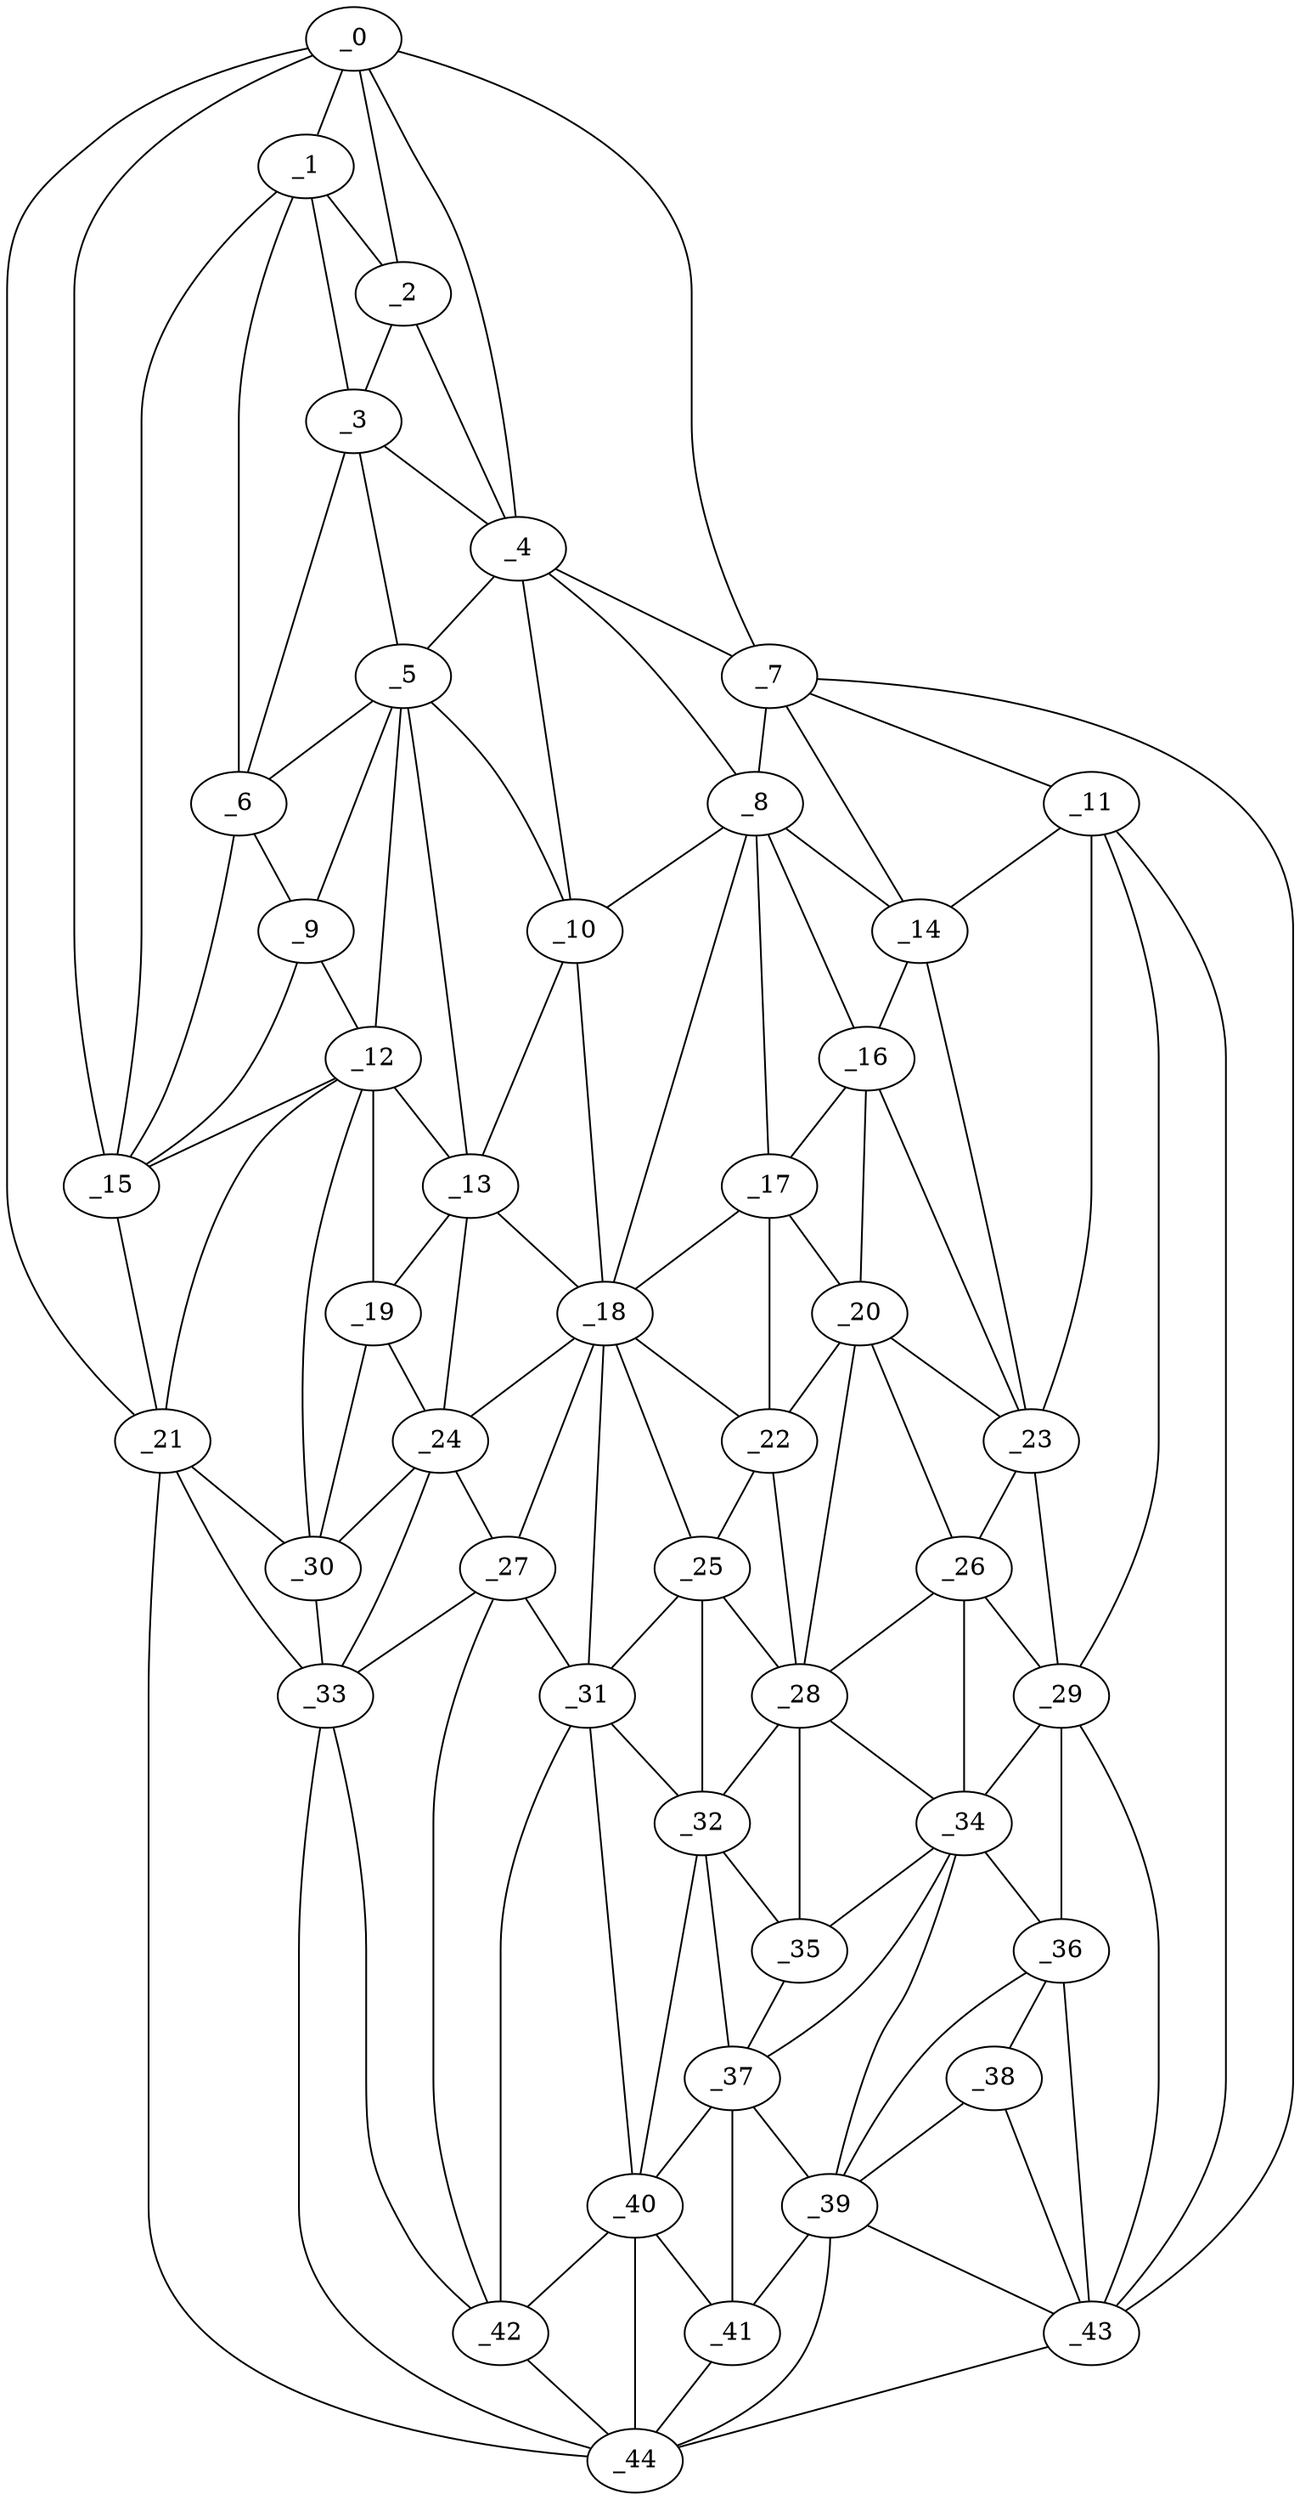 graph "obj54__250.gxl" {
	_0	 [x=9,
		y=12];
	_1	 [x=21,
		y=12];
	_0 -- _1	 [valence=2];
	_2	 [x=27,
		y=17];
	_0 -- _2	 [valence=2];
	_4	 [x=41,
		y=39];
	_0 -- _4	 [valence=1];
	_7	 [x=50,
		y=125];
	_0 -- _7	 [valence=1];
	_15	 [x=65,
		y=4];
	_0 -- _15	 [valence=2];
	_21	 [x=75,
		y=2];
	_0 -- _21	 [valence=1];
	_1 -- _2	 [valence=2];
	_3	 [x=39,
		y=17];
	_1 -- _3	 [valence=2];
	_6	 [x=49,
		y=10];
	_1 -- _6	 [valence=2];
	_1 -- _15	 [valence=1];
	_2 -- _3	 [valence=1];
	_2 -- _4	 [valence=1];
	_3 -- _4	 [valence=2];
	_5	 [x=46,
		y=25];
	_3 -- _5	 [valence=2];
	_3 -- _6	 [valence=2];
	_4 -- _5	 [valence=1];
	_4 -- _7	 [valence=1];
	_8	 [x=53,
		y=54];
	_4 -- _8	 [valence=2];
	_10	 [x=55,
		y=41];
	_4 -- _10	 [valence=1];
	_5 -- _6	 [valence=2];
	_9	 [x=55,
		y=14];
	_5 -- _9	 [valence=2];
	_5 -- _10	 [valence=2];
	_12	 [x=60,
		y=20];
	_5 -- _12	 [valence=2];
	_13	 [x=61,
		y=35];
	_5 -- _13	 [valence=2];
	_6 -- _9	 [valence=1];
	_6 -- _15	 [valence=2];
	_7 -- _8	 [valence=2];
	_11	 [x=55,
		y=122];
	_7 -- _11	 [valence=2];
	_14	 [x=64,
		y=92];
	_7 -- _14	 [valence=1];
	_43	 [x=120,
		y=112];
	_7 -- _43	 [valence=1];
	_8 -- _10	 [valence=2];
	_8 -- _14	 [valence=2];
	_16	 [x=66,
		y=73];
	_8 -- _16	 [valence=2];
	_17	 [x=67,
		y=62];
	_8 -- _17	 [valence=2];
	_18	 [x=70,
		y=54];
	_8 -- _18	 [valence=1];
	_9 -- _12	 [valence=2];
	_9 -- _15	 [valence=1];
	_10 -- _13	 [valence=2];
	_10 -- _18	 [valence=2];
	_11 -- _14	 [valence=2];
	_23	 [x=76,
		y=88];
	_11 -- _23	 [valence=2];
	_29	 [x=83,
		y=88];
	_11 -- _29	 [valence=2];
	_11 -- _43	 [valence=1];
	_12 -- _13	 [valence=2];
	_12 -- _15	 [valence=2];
	_19	 [x=71,
		y=29];
	_12 -- _19	 [valence=2];
	_12 -- _21	 [valence=2];
	_30	 [x=86,
		y=13];
	_12 -- _30	 [valence=1];
	_13 -- _18	 [valence=1];
	_13 -- _19	 [valence=1];
	_24	 [x=77,
		y=34];
	_13 -- _24	 [valence=2];
	_14 -- _16	 [valence=2];
	_14 -- _23	 [valence=2];
	_15 -- _21	 [valence=2];
	_16 -- _17	 [valence=2];
	_20	 [x=74,
		y=73];
	_16 -- _20	 [valence=1];
	_16 -- _23	 [valence=2];
	_17 -- _18	 [valence=2];
	_17 -- _20	 [valence=2];
	_22	 [x=76,
		y=59];
	_17 -- _22	 [valence=1];
	_18 -- _22	 [valence=1];
	_18 -- _24	 [valence=2];
	_25	 [x=80,
		y=58];
	_18 -- _25	 [valence=2];
	_27	 [x=83,
		y=39];
	_18 -- _27	 [valence=2];
	_31	 [x=87,
		y=51];
	_18 -- _31	 [valence=2];
	_19 -- _24	 [valence=2];
	_19 -- _30	 [valence=1];
	_20 -- _22	 [valence=2];
	_20 -- _23	 [valence=2];
	_26	 [x=82,
		y=72];
	_20 -- _26	 [valence=2];
	_28	 [x=83,
		y=62];
	_20 -- _28	 [valence=1];
	_21 -- _30	 [valence=1];
	_33	 [x=94,
		y=20];
	_21 -- _33	 [valence=2];
	_44	 [x=123,
		y=41];
	_21 -- _44	 [valence=1];
	_22 -- _25	 [valence=1];
	_22 -- _28	 [valence=2];
	_23 -- _26	 [valence=2];
	_23 -- _29	 [valence=2];
	_24 -- _27	 [valence=2];
	_24 -- _30	 [valence=2];
	_24 -- _33	 [valence=2];
	_25 -- _28	 [valence=2];
	_25 -- _31	 [valence=2];
	_32	 [x=91,
		y=55];
	_25 -- _32	 [valence=2];
	_26 -- _28	 [valence=1];
	_26 -- _29	 [valence=2];
	_34	 [x=94,
		y=70];
	_26 -- _34	 [valence=2];
	_27 -- _31	 [valence=2];
	_27 -- _33	 [valence=1];
	_42	 [x=113,
		y=38];
	_27 -- _42	 [valence=2];
	_28 -- _32	 [valence=2];
	_28 -- _34	 [valence=2];
	_35	 [x=96,
		y=60];
	_28 -- _35	 [valence=1];
	_29 -- _34	 [valence=1];
	_36	 [x=99,
		y=86];
	_29 -- _36	 [valence=2];
	_29 -- _43	 [valence=1];
	_30 -- _33	 [valence=2];
	_31 -- _32	 [valence=2];
	_40	 [x=111,
		y=49];
	_31 -- _40	 [valence=1];
	_31 -- _42	 [valence=1];
	_32 -- _35	 [valence=2];
	_37	 [x=104,
		y=60];
	_32 -- _37	 [valence=2];
	_32 -- _40	 [valence=2];
	_33 -- _42	 [valence=2];
	_33 -- _44	 [valence=1];
	_34 -- _35	 [valence=2];
	_34 -- _36	 [valence=1];
	_34 -- _37	 [valence=1];
	_39	 [x=110,
		y=68];
	_34 -- _39	 [valence=2];
	_35 -- _37	 [valence=1];
	_38	 [x=109,
		y=86];
	_36 -- _38	 [valence=2];
	_36 -- _39	 [valence=1];
	_36 -- _43	 [valence=1];
	_37 -- _39	 [valence=1];
	_37 -- _40	 [valence=1];
	_41	 [x=112,
		y=59];
	_37 -- _41	 [valence=2];
	_38 -- _39	 [valence=2];
	_38 -- _43	 [valence=1];
	_39 -- _41	 [valence=2];
	_39 -- _43	 [valence=2];
	_39 -- _44	 [valence=1];
	_40 -- _41	 [valence=2];
	_40 -- _42	 [valence=2];
	_40 -- _44	 [valence=2];
	_41 -- _44	 [valence=2];
	_42 -- _44	 [valence=2];
	_43 -- _44	 [valence=1];
}
